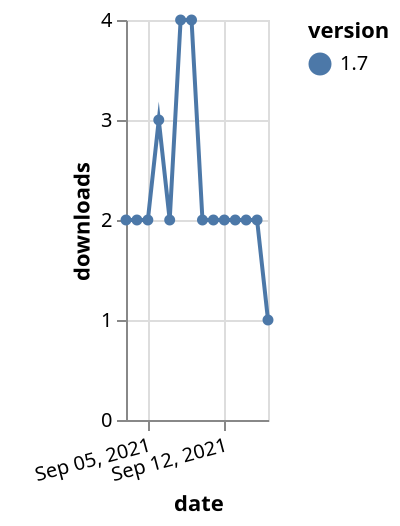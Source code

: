 {"$schema": "https://vega.github.io/schema/vega-lite/v5.json", "description": "A simple bar chart with embedded data.", "data": {"values": [{"date": "2021-09-03", "total": 3068, "delta": 2, "version": "1.7"}, {"date": "2021-09-04", "total": 3070, "delta": 2, "version": "1.7"}, {"date": "2021-09-05", "total": 3072, "delta": 2, "version": "1.7"}, {"date": "2021-09-06", "total": 3075, "delta": 3, "version": "1.7"}, {"date": "2021-09-07", "total": 3077, "delta": 2, "version": "1.7"}, {"date": "2021-09-08", "total": 3081, "delta": 4, "version": "1.7"}, {"date": "2021-09-09", "total": 3085, "delta": 4, "version": "1.7"}, {"date": "2021-09-10", "total": 3087, "delta": 2, "version": "1.7"}, {"date": "2021-09-11", "total": 3089, "delta": 2, "version": "1.7"}, {"date": "2021-09-12", "total": 3091, "delta": 2, "version": "1.7"}, {"date": "2021-09-13", "total": 3093, "delta": 2, "version": "1.7"}, {"date": "2021-09-14", "total": 3095, "delta": 2, "version": "1.7"}, {"date": "2021-09-15", "total": 3097, "delta": 2, "version": "1.7"}, {"date": "2021-09-16", "total": 3098, "delta": 1, "version": "1.7"}]}, "width": "container", "mark": {"type": "line", "point": {"filled": true}}, "encoding": {"x": {"field": "date", "type": "temporal", "timeUnit": "yearmonthdate", "title": "date", "axis": {"labelAngle": -15}}, "y": {"field": "delta", "type": "quantitative", "title": "downloads"}, "color": {"field": "version", "type": "nominal"}, "tooltip": {"field": "delta"}}}